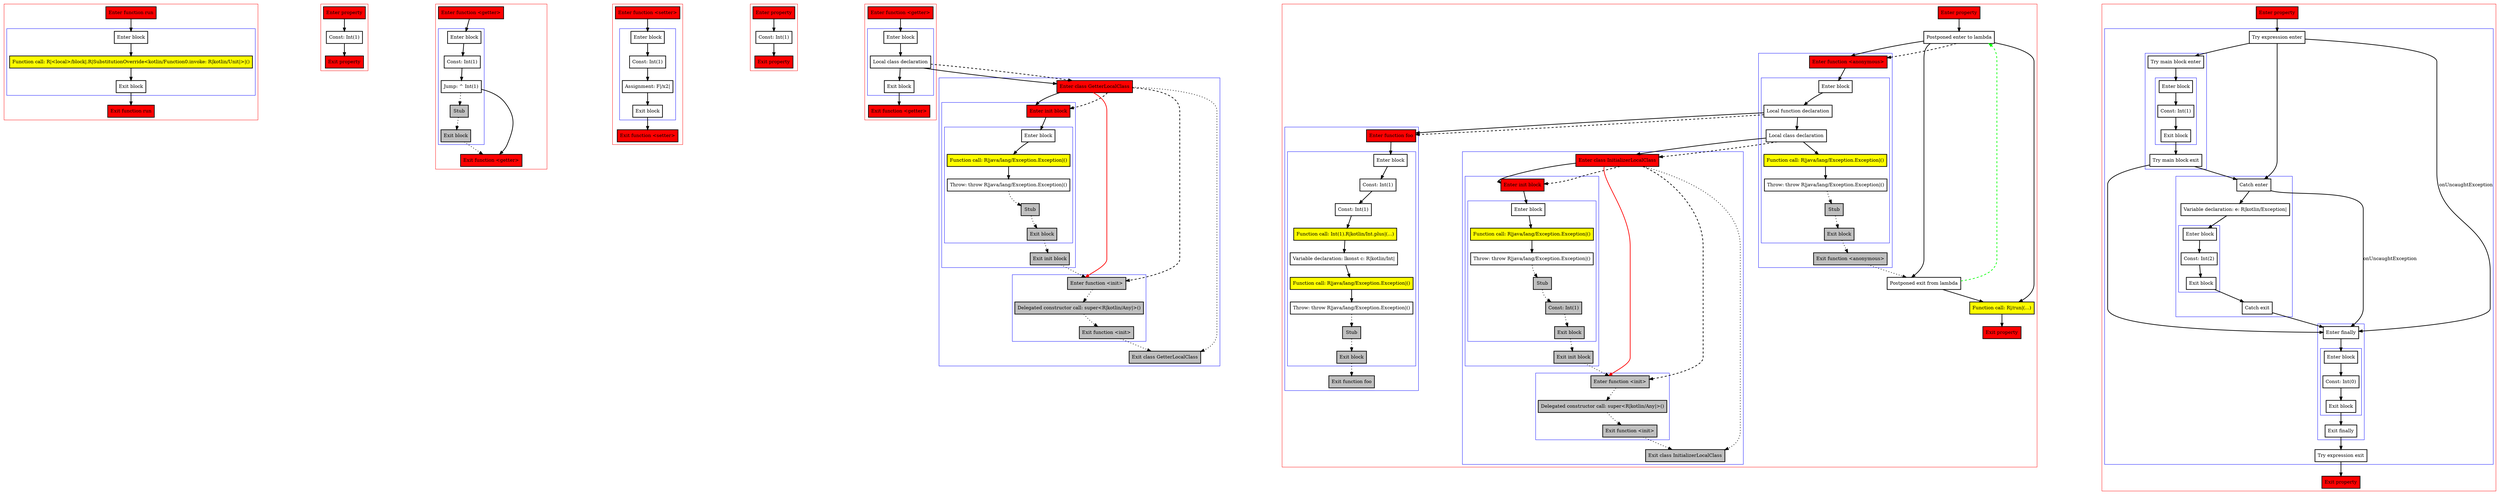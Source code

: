 digraph propertiesAndInitBlocks_kt {
    graph [nodesep=3]
    node [shape=box penwidth=2]
    edge [penwidth=2]

    subgraph cluster_0 {
        color=red
        0 [label="Enter function run" style="filled" fillcolor=red];
        subgraph cluster_1 {
            color=blue
            1 [label="Enter block"];
            2 [label="Function call: R|<local>/block|.R|SubstitutionOverride<kotlin/Function0.invoke: R|kotlin/Unit|>|()" style="filled" fillcolor=yellow];
            3 [label="Exit block"];
        }
        4 [label="Exit function run" style="filled" fillcolor=red];
    }
    0 -> {1};
    1 -> {2};
    2 -> {3};
    3 -> {4};

    subgraph cluster_2 {
        color=red
        5 [label="Enter property" style="filled" fillcolor=red];
        6 [label="Const: Int(1)"];
        7 [label="Exit property" style="filled" fillcolor=red];
    }
    5 -> {6};
    6 -> {7};

    subgraph cluster_3 {
        color=red
        8 [label="Enter function <getter>" style="filled" fillcolor=red];
        subgraph cluster_4 {
            color=blue
            9 [label="Enter block"];
            10 [label="Const: Int(1)"];
            11 [label="Jump: ^ Int(1)"];
            12 [label="Stub" style="filled" fillcolor=gray];
            13 [label="Exit block" style="filled" fillcolor=gray];
        }
        14 [label="Exit function <getter>" style="filled" fillcolor=red];
    }
    8 -> {9};
    9 -> {10};
    10 -> {11};
    11 -> {14};
    11 -> {12} [style=dotted];
    12 -> {13} [style=dotted];
    13 -> {14} [style=dotted];

    subgraph cluster_5 {
        color=red
        15 [label="Enter function <setter>" style="filled" fillcolor=red];
        subgraph cluster_6 {
            color=blue
            16 [label="Enter block"];
            17 [label="Const: Int(1)"];
            18 [label="Assignment: F|/x2|"];
            19 [label="Exit block"];
        }
        20 [label="Exit function <setter>" style="filled" fillcolor=red];
    }
    15 -> {16};
    16 -> {17};
    17 -> {18};
    18 -> {19};
    19 -> {20};

    subgraph cluster_7 {
        color=red
        21 [label="Enter property" style="filled" fillcolor=red];
        22 [label="Const: Int(1)"];
        23 [label="Exit property" style="filled" fillcolor=red];
    }
    21 -> {22};
    22 -> {23};

    subgraph cluster_8 {
        color=red
        24 [label="Enter function <getter>" style="filled" fillcolor=red];
        subgraph cluster_9 {
            color=blue
            25 [label="Enter block"];
            26 [label="Local class declaration"];
            27 [label="Exit block"];
        }
        28 [label="Exit function <getter>" style="filled" fillcolor=red];
    }
    subgraph cluster_10 {
        color=blue
        29 [label="Enter class GetterLocalClass" style="filled" fillcolor=red];
        subgraph cluster_11 {
            color=blue
            30 [label="Enter init block" style="filled" fillcolor=red];
            subgraph cluster_12 {
                color=blue
                31 [label="Enter block"];
                32 [label="Function call: R|java/lang/Exception.Exception|()" style="filled" fillcolor=yellow];
                33 [label="Throw: throw R|java/lang/Exception.Exception|()"];
                34 [label="Stub" style="filled" fillcolor=gray];
                35 [label="Exit block" style="filled" fillcolor=gray];
            }
            36 [label="Exit init block" style="filled" fillcolor=gray];
        }
        subgraph cluster_13 {
            color=blue
            37 [label="Enter function <init>" style="filled" fillcolor=gray];
            38 [label="Delegated constructor call: super<R|kotlin/Any|>()" style="filled" fillcolor=gray];
            39 [label="Exit function <init>" style="filled" fillcolor=gray];
        }
        40 [label="Exit class GetterLocalClass" style="filled" fillcolor=gray];
    }
    24 -> {25};
    25 -> {26};
    26 -> {27 29};
    26 -> {29} [style=dashed];
    27 -> {28};
    29 -> {30};
    29 -> {37} [color=red];
    29 -> {40} [style=dotted];
    29 -> {30 37} [style=dashed];
    30 -> {31};
    31 -> {32};
    32 -> {33};
    33 -> {34} [style=dotted];
    34 -> {35} [style=dotted];
    35 -> {36} [style=dotted];
    36 -> {37} [style=dotted];
    37 -> {38} [style=dotted];
    38 -> {39} [style=dotted];
    39 -> {40} [style=dotted];

    subgraph cluster_14 {
        color=red
        41 [label="Enter property" style="filled" fillcolor=red];
        42 [label="Postponed enter to lambda"];
        subgraph cluster_15 {
            color=blue
            43 [label="Enter function <anonymous>" style="filled" fillcolor=red];
            subgraph cluster_16 {
                color=blue
                44 [label="Enter block"];
                45 [label="Local function declaration"];
                46 [label="Local class declaration"];
                47 [label="Function call: R|java/lang/Exception.Exception|()" style="filled" fillcolor=yellow];
                48 [label="Throw: throw R|java/lang/Exception.Exception|()"];
                49 [label="Stub" style="filled" fillcolor=gray];
                50 [label="Exit block" style="filled" fillcolor=gray];
            }
            51 [label="Exit function <anonymous>" style="filled" fillcolor=gray];
        }
        subgraph cluster_17 {
            color=blue
            52 [label="Enter class InitializerLocalClass" style="filled" fillcolor=red];
            subgraph cluster_18 {
                color=blue
                53 [label="Enter init block" style="filled" fillcolor=red];
                subgraph cluster_19 {
                    color=blue
                    54 [label="Enter block"];
                    55 [label="Function call: R|java/lang/Exception.Exception|()" style="filled" fillcolor=yellow];
                    56 [label="Throw: throw R|java/lang/Exception.Exception|()"];
                    57 [label="Stub" style="filled" fillcolor=gray];
                    58 [label="Const: Int(1)" style="filled" fillcolor=gray];
                    59 [label="Exit block" style="filled" fillcolor=gray];
                }
                60 [label="Exit init block" style="filled" fillcolor=gray];
            }
            subgraph cluster_20 {
                color=blue
                61 [label="Enter function <init>" style="filled" fillcolor=gray];
                62 [label="Delegated constructor call: super<R|kotlin/Any|>()" style="filled" fillcolor=gray];
                63 [label="Exit function <init>" style="filled" fillcolor=gray];
            }
            64 [label="Exit class InitializerLocalClass" style="filled" fillcolor=gray];
        }
        subgraph cluster_21 {
            color=blue
            65 [label="Enter function foo" style="filled" fillcolor=red];
            subgraph cluster_22 {
                color=blue
                66 [label="Enter block"];
                67 [label="Const: Int(1)"];
                68 [label="Const: Int(1)"];
                69 [label="Function call: Int(1).R|kotlin/Int.plus|(...)" style="filled" fillcolor=yellow];
                70 [label="Variable declaration: lkonst c: R|kotlin/Int|"];
                71 [label="Function call: R|java/lang/Exception.Exception|()" style="filled" fillcolor=yellow];
                72 [label="Throw: throw R|java/lang/Exception.Exception|()"];
                73 [label="Stub" style="filled" fillcolor=gray];
                74 [label="Exit block" style="filled" fillcolor=gray];
            }
            75 [label="Exit function foo" style="filled" fillcolor=gray];
        }
        76 [label="Postponed exit from lambda"];
        77 [label="Function call: R|/run|(...)" style="filled" fillcolor=yellow];
        78 [label="Exit property" style="filled" fillcolor=red];
    }
    41 -> {42};
    42 -> {43 76 77};
    42 -> {43} [style=dashed];
    43 -> {44};
    44 -> {45};
    45 -> {46 65};
    45 -> {65} [style=dashed];
    46 -> {47 52};
    46 -> {52} [style=dashed];
    47 -> {48};
    48 -> {49} [style=dotted];
    49 -> {50} [style=dotted];
    50 -> {51} [style=dotted];
    51 -> {76} [style=dotted];
    52 -> {53};
    52 -> {61} [color=red];
    52 -> {64} [style=dotted];
    52 -> {53 61} [style=dashed];
    53 -> {54};
    54 -> {55};
    55 -> {56};
    56 -> {57} [style=dotted];
    57 -> {58} [style=dotted];
    58 -> {59} [style=dotted];
    59 -> {60} [style=dotted];
    60 -> {61} [style=dotted];
    61 -> {62} [style=dotted];
    62 -> {63} [style=dotted];
    63 -> {64} [style=dotted];
    65 -> {66};
    66 -> {67};
    67 -> {68};
    68 -> {69};
    69 -> {70};
    70 -> {71};
    71 -> {72};
    72 -> {73} [style=dotted];
    73 -> {74} [style=dotted];
    74 -> {75} [style=dotted];
    76 -> {77};
    76 -> {42} [color=green style=dashed];
    77 -> {78};

    subgraph cluster_23 {
        color=red
        79 [label="Enter property" style="filled" fillcolor=red];
        subgraph cluster_24 {
            color=blue
            80 [label="Try expression enter"];
            subgraph cluster_25 {
                color=blue
                81 [label="Try main block enter"];
                subgraph cluster_26 {
                    color=blue
                    82 [label="Enter block"];
                    83 [label="Const: Int(1)"];
                    84 [label="Exit block"];
                }
                85 [label="Try main block exit"];
            }
            subgraph cluster_27 {
                color=blue
                86 [label="Catch enter"];
                87 [label="Variable declaration: e: R|kotlin/Exception|"];
                subgraph cluster_28 {
                    color=blue
                    88 [label="Enter block"];
                    89 [label="Const: Int(2)"];
                    90 [label="Exit block"];
                }
                91 [label="Catch exit"];
            }
            subgraph cluster_29 {
                color=blue
                92 [label="Enter finally"];
                subgraph cluster_30 {
                    color=blue
                    93 [label="Enter block"];
                    94 [label="Const: Int(0)"];
                    95 [label="Exit block"];
                }
                96 [label="Exit finally"];
            }
            97 [label="Try expression exit"];
        }
        98 [label="Exit property" style="filled" fillcolor=red];
    }
    79 -> {80};
    80 -> {81 86};
    80 -> {92} [label="onUncaughtException"];
    81 -> {82};
    82 -> {83};
    83 -> {84};
    84 -> {85};
    85 -> {86 92};
    86 -> {87};
    86 -> {92} [label="onUncaughtException"];
    87 -> {88};
    88 -> {89};
    89 -> {90};
    90 -> {91};
    91 -> {92};
    92 -> {93};
    93 -> {94};
    94 -> {95};
    95 -> {96};
    96 -> {97};
    97 -> {98};

}
